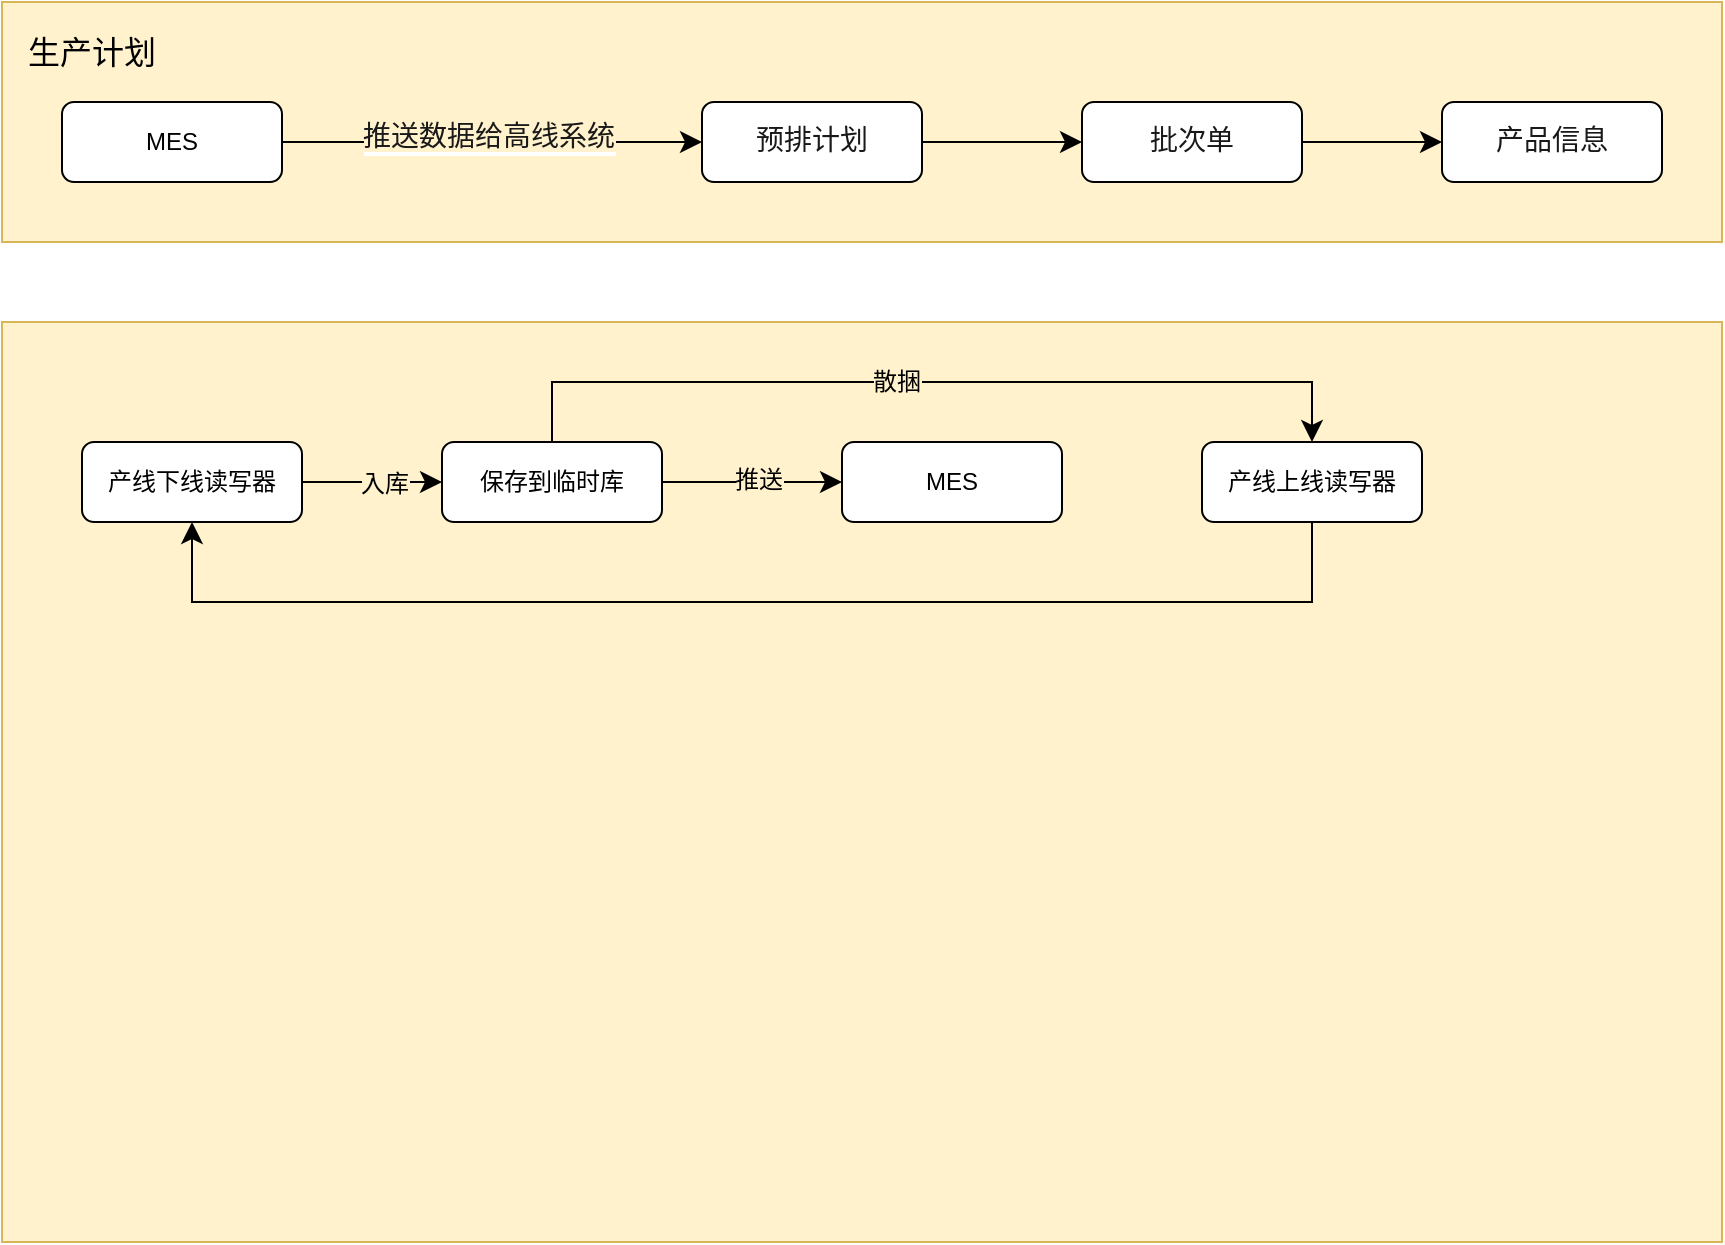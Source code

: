 <mxfile version="24.8.4">
  <diagram id="C5RBs43oDa-KdzZeNtuy" name="Page-1">
    <mxGraphModel dx="1050" dy="635" grid="1" gridSize="10" guides="1" tooltips="1" connect="1" arrows="1" fold="1" page="1" pageScale="1" pageWidth="827" pageHeight="1169" math="0" shadow="0">
      <root>
        <mxCell id="WIyWlLk6GJQsqaUBKTNV-0" />
        <mxCell id="WIyWlLk6GJQsqaUBKTNV-1" parent="WIyWlLk6GJQsqaUBKTNV-0" />
        <mxCell id="HtzidGlu3LuhMGh3_q5L-2" value="" style="rounded=0;whiteSpace=wrap;html=1;fillColor=#fff2cc;strokeColor=#d6b656;" parent="WIyWlLk6GJQsqaUBKTNV-1" vertex="1">
          <mxGeometry x="90" y="70" width="860" height="120" as="geometry" />
        </mxCell>
        <mxCell id="HtzidGlu3LuhMGh3_q5L-3" value="生产计划" style="text;html=1;align=center;verticalAlign=middle;whiteSpace=wrap;rounded=0;fontSize=16;" parent="WIyWlLk6GJQsqaUBKTNV-1" vertex="1">
          <mxGeometry x="100" y="80" width="70" height="30" as="geometry" />
        </mxCell>
        <mxCell id="HtzidGlu3LuhMGh3_q5L-8" value="" style="edgeStyle=none;curved=1;rounded=0;orthogonalLoop=1;jettySize=auto;html=1;fontSize=12;startSize=8;endSize=8;" parent="WIyWlLk6GJQsqaUBKTNV-1" source="HtzidGlu3LuhMGh3_q5L-4" target="HtzidGlu3LuhMGh3_q5L-7" edge="1">
          <mxGeometry relative="1" as="geometry" />
        </mxCell>
        <mxCell id="HtzidGlu3LuhMGh3_q5L-13" value="&lt;div style=&quot;line-height: 1.3; font-family: &amp;quot;Source Han Sans CN&amp;quot;; text-align: left; vertical-align: middle; color: rgb(25, 25, 26); font-size: 14px;&quot;&gt;&lt;p&gt;&lt;br&gt;&lt;/p&gt;&lt;/div&gt;" style="edgeLabel;html=1;align=center;verticalAlign=middle;resizable=0;points=[];fontSize=12;labelBackgroundColor=#FFF2CC;" parent="HtzidGlu3LuhMGh3_q5L-8" vertex="1" connectable="0">
          <mxGeometry x="-0.05" y="-1" relative="1" as="geometry">
            <mxPoint y="-1" as="offset" />
          </mxGeometry>
        </mxCell>
        <mxCell id="P60zZzLv0pAGKaQpWDsq-0" value="&lt;span style=&quot;color: rgb(25, 25, 26); font-family: &amp;quot;Source Han Sans CN&amp;quot;; font-size: 14px; text-align: left; background-color: rgb(255, 242, 204);&quot;&gt;推送数据给高线系统&lt;/span&gt;" style="edgeLabel;html=1;align=center;verticalAlign=middle;resizable=0;points=[];" vertex="1" connectable="0" parent="HtzidGlu3LuhMGh3_q5L-8">
          <mxGeometry x="-0.019" y="2" relative="1" as="geometry">
            <mxPoint as="offset" />
          </mxGeometry>
        </mxCell>
        <mxCell id="HtzidGlu3LuhMGh3_q5L-4" value="MES" style="rounded=1;whiteSpace=wrap;html=1;" parent="WIyWlLk6GJQsqaUBKTNV-1" vertex="1">
          <mxGeometry x="120" y="120" width="110" height="40" as="geometry" />
        </mxCell>
        <mxCell id="HtzidGlu3LuhMGh3_q5L-10" value="" style="edgeStyle=none;curved=1;rounded=0;orthogonalLoop=1;jettySize=auto;html=1;fontSize=12;startSize=8;endSize=8;" parent="WIyWlLk6GJQsqaUBKTNV-1" source="HtzidGlu3LuhMGh3_q5L-7" target="HtzidGlu3LuhMGh3_q5L-9" edge="1">
          <mxGeometry relative="1" as="geometry" />
        </mxCell>
        <mxCell id="HtzidGlu3LuhMGh3_q5L-7" value="&lt;div style=&quot;line-height: 1.3; font-family: &amp;quot;Source Han Sans CN&amp;quot;; vertical-align: middle; color: rgb(25, 25, 26); font-size: 14px;&quot;&gt;&lt;p&gt;预排计划&lt;/p&gt;&lt;/div&gt;" style="rounded=1;whiteSpace=wrap;html=1;" parent="WIyWlLk6GJQsqaUBKTNV-1" vertex="1">
          <mxGeometry x="440" y="120" width="110" height="40" as="geometry" />
        </mxCell>
        <mxCell id="HtzidGlu3LuhMGh3_q5L-12" value="" style="edgeStyle=none;curved=1;rounded=0;orthogonalLoop=1;jettySize=auto;html=1;fontSize=12;startSize=8;endSize=8;" parent="WIyWlLk6GJQsqaUBKTNV-1" source="HtzidGlu3LuhMGh3_q5L-9" target="HtzidGlu3LuhMGh3_q5L-11" edge="1">
          <mxGeometry relative="1" as="geometry" />
        </mxCell>
        <mxCell id="HtzidGlu3LuhMGh3_q5L-9" value="&lt;div style=&quot;line-height: 1.3; font-family: &amp;quot;Source Han Sans CN&amp;quot;; vertical-align: middle; color: rgb(25, 25, 26); font-size: 14px;&quot;&gt;&lt;div style=&quot;line-height: 1.3; vertical-align: middle;&quot;&gt;&lt;p&gt;批次单&lt;/p&gt;&lt;/div&gt;&lt;/div&gt;" style="rounded=1;whiteSpace=wrap;html=1;" parent="WIyWlLk6GJQsqaUBKTNV-1" vertex="1">
          <mxGeometry x="630" y="120" width="110" height="40" as="geometry" />
        </mxCell>
        <mxCell id="HtzidGlu3LuhMGh3_q5L-11" value="&lt;div style=&quot;line-height: 1.3; font-family: &amp;quot;Source Han Sans CN&amp;quot;; vertical-align: middle; color: rgb(25, 25, 26); font-size: 14px;&quot;&gt;&lt;div style=&quot;line-height: 1.3; vertical-align: middle;&quot;&gt;&lt;div style=&quot;line-height: 1.3; vertical-align: middle;&quot;&gt;&lt;p&gt;产品信息&lt;/p&gt;&lt;/div&gt;&lt;/div&gt;&lt;/div&gt;" style="rounded=1;whiteSpace=wrap;html=1;" parent="WIyWlLk6GJQsqaUBKTNV-1" vertex="1">
          <mxGeometry x="810" y="120" width="110" height="40" as="geometry" />
        </mxCell>
        <mxCell id="HtzidGlu3LuhMGh3_q5L-16" value="" style="rounded=0;whiteSpace=wrap;html=1;fillColor=#fff2cc;strokeColor=#d6b656;" parent="WIyWlLk6GJQsqaUBKTNV-1" vertex="1">
          <mxGeometry x="90" y="230" width="860" height="460" as="geometry" />
        </mxCell>
        <mxCell id="HtzidGlu3LuhMGh3_q5L-20" style="edgeStyle=none;curved=1;rounded=0;orthogonalLoop=1;jettySize=auto;html=1;exitX=1;exitY=0.5;exitDx=0;exitDy=0;fontSize=12;startSize=8;endSize=8;" parent="WIyWlLk6GJQsqaUBKTNV-1" source="HtzidGlu3LuhMGh3_q5L-17" target="HtzidGlu3LuhMGh3_q5L-18" edge="1">
          <mxGeometry relative="1" as="geometry" />
        </mxCell>
        <mxCell id="HtzidGlu3LuhMGh3_q5L-22" value="入库" style="edgeLabel;html=1;align=center;verticalAlign=middle;resizable=0;points=[];fontSize=12;labelBackgroundColor=#FFF2CC;" parent="HtzidGlu3LuhMGh3_q5L-20" vertex="1" connectable="0">
          <mxGeometry x="0.171" y="-1" relative="1" as="geometry">
            <mxPoint as="offset" />
          </mxGeometry>
        </mxCell>
        <mxCell id="HtzidGlu3LuhMGh3_q5L-17" value="产线下线读写器" style="rounded=1;whiteSpace=wrap;html=1;" parent="WIyWlLk6GJQsqaUBKTNV-1" vertex="1">
          <mxGeometry x="130" y="290" width="110" height="40" as="geometry" />
        </mxCell>
        <mxCell id="HtzidGlu3LuhMGh3_q5L-21" style="edgeStyle=none;curved=1;rounded=0;orthogonalLoop=1;jettySize=auto;html=1;exitX=1;exitY=0.5;exitDx=0;exitDy=0;fontSize=12;startSize=8;endSize=8;" parent="WIyWlLk6GJQsqaUBKTNV-1" source="HtzidGlu3LuhMGh3_q5L-18" target="HtzidGlu3LuhMGh3_q5L-19" edge="1">
          <mxGeometry relative="1" as="geometry" />
        </mxCell>
        <mxCell id="HtzidGlu3LuhMGh3_q5L-23" value="推送" style="edgeLabel;html=1;align=center;verticalAlign=middle;resizable=0;points=[];fontSize=12;labelBackgroundColor=#FFF2CC;" parent="HtzidGlu3LuhMGh3_q5L-21" vertex="1" connectable="0">
          <mxGeometry x="0.067" y="1" relative="1" as="geometry">
            <mxPoint as="offset" />
          </mxGeometry>
        </mxCell>
        <mxCell id="HtzidGlu3LuhMGh3_q5L-30" style="edgeStyle=none;curved=0;rounded=0;orthogonalLoop=1;jettySize=auto;html=1;exitX=0.5;exitY=0;exitDx=0;exitDy=0;entryX=0.5;entryY=0;entryDx=0;entryDy=0;fontSize=12;startSize=8;endSize=8;" parent="WIyWlLk6GJQsqaUBKTNV-1" source="HtzidGlu3LuhMGh3_q5L-18" target="HtzidGlu3LuhMGh3_q5L-26" edge="1">
          <mxGeometry relative="1" as="geometry">
            <Array as="points">
              <mxPoint x="365" y="260" />
              <mxPoint x="745" y="260" />
            </Array>
          </mxGeometry>
        </mxCell>
        <mxCell id="HtzidGlu3LuhMGh3_q5L-31" value="散捆" style="edgeLabel;html=1;align=center;verticalAlign=middle;resizable=0;points=[];fontSize=12;labelBackgroundColor=#FFF2CC;" parent="HtzidGlu3LuhMGh3_q5L-30" vertex="1" connectable="0">
          <mxGeometry x="-0.082" relative="1" as="geometry">
            <mxPoint as="offset" />
          </mxGeometry>
        </mxCell>
        <mxCell id="HtzidGlu3LuhMGh3_q5L-18" value="保存到临时库" style="rounded=1;whiteSpace=wrap;html=1;" parent="WIyWlLk6GJQsqaUBKTNV-1" vertex="1">
          <mxGeometry x="310" y="290" width="110" height="40" as="geometry" />
        </mxCell>
        <mxCell id="HtzidGlu3LuhMGh3_q5L-19" value="MES" style="rounded=1;whiteSpace=wrap;html=1;" parent="WIyWlLk6GJQsqaUBKTNV-1" vertex="1">
          <mxGeometry x="510" y="290" width="110" height="40" as="geometry" />
        </mxCell>
        <mxCell id="HtzidGlu3LuhMGh3_q5L-29" style="edgeStyle=none;curved=0;rounded=0;orthogonalLoop=1;jettySize=auto;html=1;exitX=0.5;exitY=1;exitDx=0;exitDy=0;entryX=0.5;entryY=1;entryDx=0;entryDy=0;fontSize=12;startSize=8;endSize=8;" parent="WIyWlLk6GJQsqaUBKTNV-1" source="HtzidGlu3LuhMGh3_q5L-26" target="HtzidGlu3LuhMGh3_q5L-17" edge="1">
          <mxGeometry relative="1" as="geometry">
            <Array as="points">
              <mxPoint x="745" y="370" />
              <mxPoint x="185" y="370" />
            </Array>
          </mxGeometry>
        </mxCell>
        <mxCell id="HtzidGlu3LuhMGh3_q5L-26" value="产线上线读写器" style="rounded=1;whiteSpace=wrap;html=1;" parent="WIyWlLk6GJQsqaUBKTNV-1" vertex="1">
          <mxGeometry x="690" y="290" width="110" height="40" as="geometry" />
        </mxCell>
      </root>
    </mxGraphModel>
  </diagram>
</mxfile>

